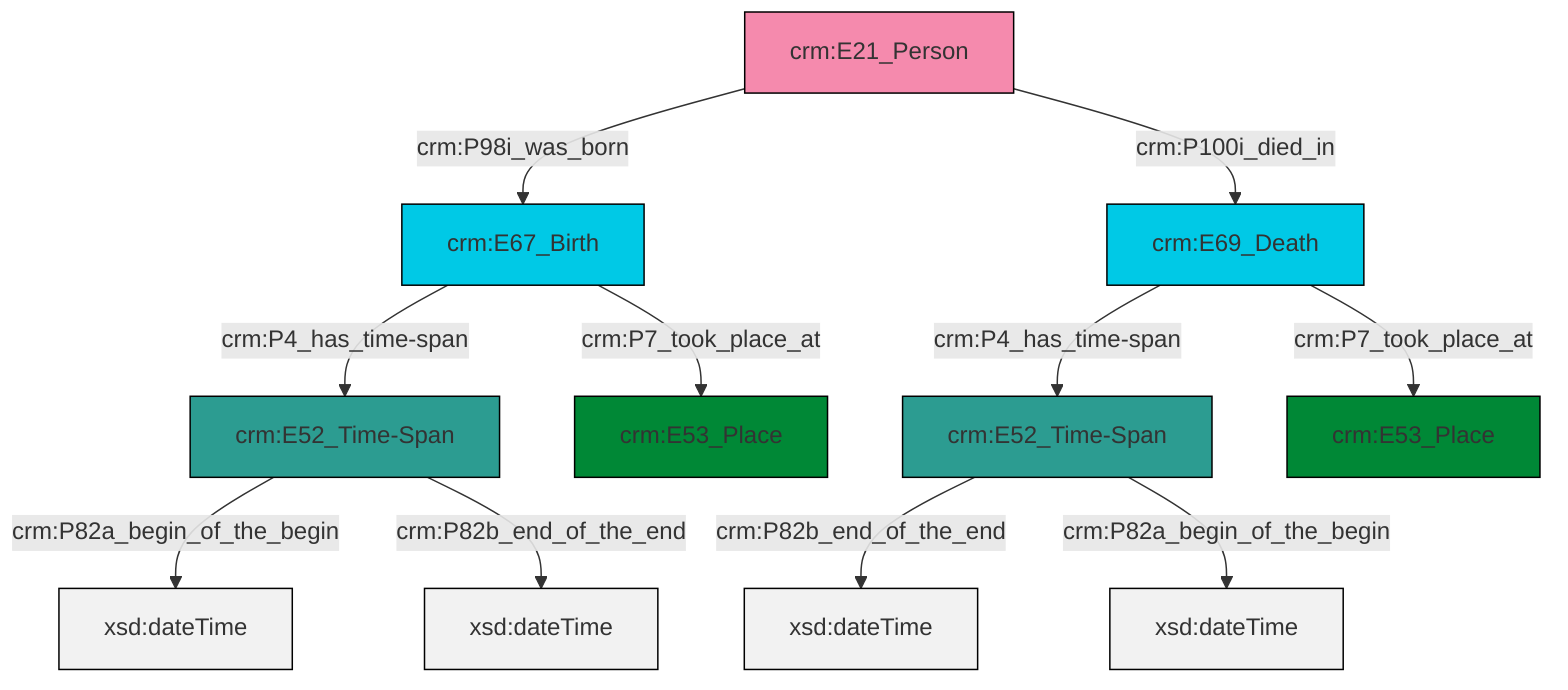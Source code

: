 graph TD
classDef Literal fill:#f2f2f2,stroke:#000000;
classDef CRM_Entity fill:#FFFFFF,stroke:#000000;
classDef Temporal_Entity fill:#00C9E6, stroke:#000000;
classDef Type fill:#E18312, stroke:#000000;
classDef Time-Span fill:#2C9C91, stroke:#000000;
classDef Appellation fill:#FFEB7F, stroke:#000000;
classDef Place fill:#008836, stroke:#000000;
classDef Persistent_Item fill:#B266B2, stroke:#000000;
classDef Conceptual_Object fill:#FFD700, stroke:#000000;
classDef Physical_Thing fill:#D2B48C, stroke:#000000;
classDef Actor fill:#f58aad, stroke:#000000;
classDef PC_Classes fill:#4ce600, stroke:#000000;
classDef Multi fill:#cccccc,stroke:#000000;

0["crm:E67_Birth"]:::Temporal_Entity -->|crm:P4_has_time-span| 4["crm:E52_Time-Span"]:::Time-Span
0["crm:E67_Birth"]:::Temporal_Entity -->|crm:P7_took_place_at| 6["crm:E53_Place"]:::Place
7["crm:E52_Time-Span"]:::Time-Span -->|crm:P82b_end_of_the_end| 8[xsd:dateTime]:::Literal
9["crm:E21_Person"]:::Actor -->|crm:P98i_was_born| 0["crm:E67_Birth"]:::Temporal_Entity
4["crm:E52_Time-Span"]:::Time-Span -->|crm:P82a_begin_of_the_begin| 10[xsd:dateTime]:::Literal
9["crm:E21_Person"]:::Actor -->|crm:P100i_died_in| 11["crm:E69_Death"]:::Temporal_Entity
7["crm:E52_Time-Span"]:::Time-Span -->|crm:P82a_begin_of_the_begin| 13[xsd:dateTime]:::Literal
11["crm:E69_Death"]:::Temporal_Entity -->|crm:P4_has_time-span| 7["crm:E52_Time-Span"]:::Time-Span
11["crm:E69_Death"]:::Temporal_Entity -->|crm:P7_took_place_at| 2["crm:E53_Place"]:::Place
4["crm:E52_Time-Span"]:::Time-Span -->|crm:P82b_end_of_the_end| 15[xsd:dateTime]:::Literal